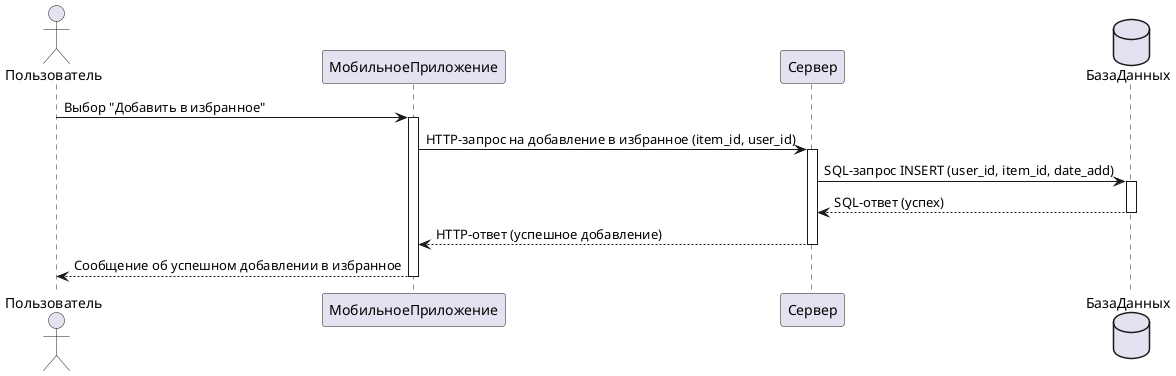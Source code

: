 @startuml Sequence
actor Пользователь
participant МобильноеПриложение
participant Сервер
database БазаДанных

Пользователь -> МобильноеПриложение: Выбор "Добавить в избранное"
activate МобильноеПриложение

МобильноеПриложение -> Сервер: HTTP-запрос на добавление в избранное (item_id, user_id)
activate Сервер

Сервер -> БазаДанных: SQL-запрос INSERT (user_id, item_id, date_add)
activate БазаДанных
БазаДанных --> Сервер: SQL-ответ (успех)
deactivate БазаДанных

Сервер --> МобильноеПриложение: HTTP-ответ (успешное добавление)
deactivate Сервер

МобильноеПриложение --> Пользователь: Сообщение об успешном добавлении в избранное
deactivate МобильноеПриложение

@enduml